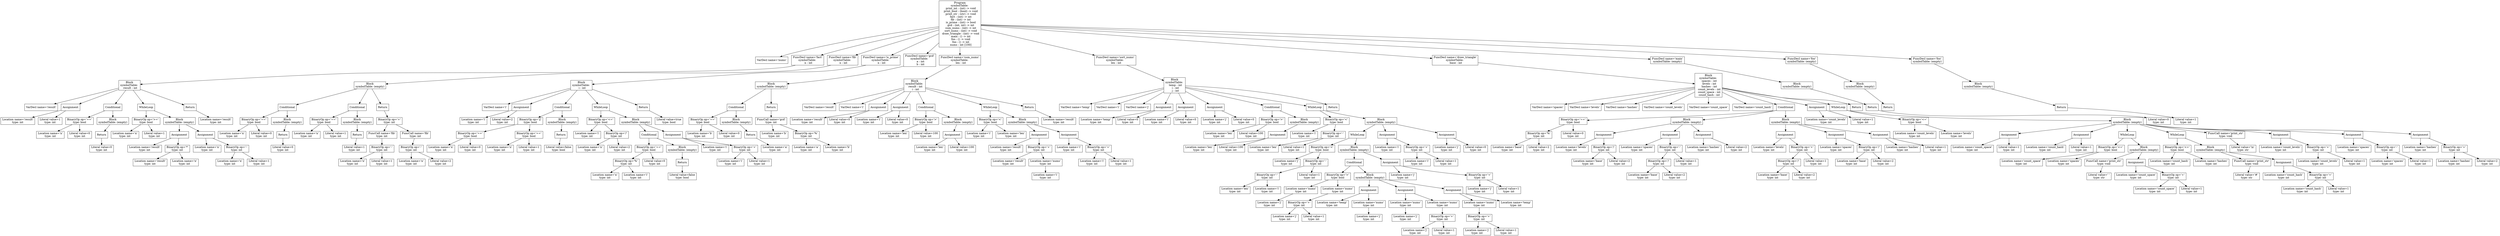 digraph AST {
1 [shape=box, label="VarDecl name='nums'"];
4 [shape=box, label="VarDecl name='result'"];
6 [shape=box, label="Location name='result'\ntype: int"];
7 [shape=box, label="Literal value=1\ntype: int"];
5 [shape=box, label="Assignment"];
5 -> 6;
5 -> 7;
10 [shape=box, label="Location name='n'\ntype: int"];
11 [shape=box, label="Literal value=0\ntype: int"];
9 [shape=box, label="BinaryOp op='=='\ntype: bool"];
9 -> 10;
9 -> 11;
14 [shape=box, label="Literal value=0\ntype: int"];
13 [shape=box, label="Return"];
13 -> 14;
12 [shape=box, label="Block\nsymbolTable: (empty)"];
12 -> 13;
8 [shape=box, label="Conditional"];
8 -> 9;
8 -> 12;
17 [shape=box, label="Location name='n'\ntype: int"];
18 [shape=box, label="Literal value=1\ntype: int"];
16 [shape=box, label="BinaryOp op='>='\ntype: bool"];
16 -> 17;
16 -> 18;
21 [shape=box, label="Location name='result'\ntype: int"];
23 [shape=box, label="Location name='result'\ntype: int"];
24 [shape=box, label="Location name='n'\ntype: int"];
22 [shape=box, label="BinaryOp op='*'\ntype: int"];
22 -> 23;
22 -> 24;
20 [shape=box, label="Assignment"];
20 -> 21;
20 -> 22;
26 [shape=box, label="Location name='n'\ntype: int"];
28 [shape=box, label="Location name='n'\ntype: int"];
29 [shape=box, label="Literal value=1\ntype: int"];
27 [shape=box, label="BinaryOp op='-'\ntype: int"];
27 -> 28;
27 -> 29;
25 [shape=box, label="Assignment"];
25 -> 26;
25 -> 27;
19 [shape=box, label="Block\nsymbolTable: (empty)"];
19 -> 20;
19 -> 25;
15 [shape=box, label="WhileLoop"];
15 -> 16;
15 -> 19;
31 [shape=box, label="Location name='result'\ntype: int"];
30 [shape=box, label="Return"];
30 -> 31;
3 [shape=box, label="Block\nsymbolTable: \n  result : int"];
3 -> 4;
3 -> 5;
3 -> 8;
3 -> 15;
3 -> 30;
2 [shape=box, label="FuncDecl name='fact'\nsymbolTable: \n  n : int"];
2 -> 3;
36 [shape=box, label="Location name='n'\ntype: int"];
37 [shape=box, label="Literal value=0\ntype: int"];
35 [shape=box, label="BinaryOp op='=='\ntype: bool"];
35 -> 36;
35 -> 37;
40 [shape=box, label="Literal value=0\ntype: int"];
39 [shape=box, label="Return"];
39 -> 40;
38 [shape=box, label="Block\nsymbolTable: (empty)"];
38 -> 39;
34 [shape=box, label="Conditional"];
34 -> 35;
34 -> 38;
43 [shape=box, label="Location name='n'\ntype: int"];
44 [shape=box, label="Literal value=1\ntype: int"];
42 [shape=box, label="BinaryOp op='=='\ntype: bool"];
42 -> 43;
42 -> 44;
47 [shape=box, label="Literal value=1\ntype: int"];
46 [shape=box, label="Return"];
46 -> 47;
45 [shape=box, label="Block\nsymbolTable: (empty)"];
45 -> 46;
41 [shape=box, label="Conditional"];
41 -> 42;
41 -> 45;
52 [shape=box, label="Location name='n'\ntype: int"];
53 [shape=box, label="Literal value=1\ntype: int"];
51 [shape=box, label="BinaryOp op='-'\ntype: int"];
51 -> 52;
51 -> 53;
50 [shape=box, label="FuncCall name='fib'\ntype: int"];
50 -> 51;
56 [shape=box, label="Location name='n'\ntype: int"];
57 [shape=box, label="Literal value=2\ntype: int"];
55 [shape=box, label="BinaryOp op='-'\ntype: int"];
55 -> 56;
55 -> 57;
54 [shape=box, label="FuncCall name='fib'\ntype: int"];
54 -> 55;
49 [shape=box, label="BinaryOp op='+'\ntype: int"];
49 -> 50;
49 -> 54;
48 [shape=box, label="Return"];
48 -> 49;
33 [shape=box, label="Block\nsymbolTable: (empty)"];
33 -> 34;
33 -> 41;
33 -> 48;
32 [shape=box, label="FuncDecl name='fib'\nsymbolTable: \n  n : int"];
32 -> 33;
60 [shape=box, label="VarDecl name='i'"];
62 [shape=box, label="Location name='i'\ntype: int"];
63 [shape=box, label="Literal value=2\ntype: int"];
61 [shape=box, label="Assignment"];
61 -> 62;
61 -> 63;
67 [shape=box, label="Location name='n'\ntype: int"];
68 [shape=box, label="Literal value=0\ntype: int"];
66 [shape=box, label="BinaryOp op='=='\ntype: bool"];
66 -> 67;
66 -> 68;
70 [shape=box, label="Location name='n'\ntype: int"];
71 [shape=box, label="Literal value=1\ntype: int"];
69 [shape=box, label="BinaryOp op='=='\ntype: bool"];
69 -> 70;
69 -> 71;
65 [shape=box, label="BinaryOp op='||'\ntype: bool"];
65 -> 66;
65 -> 69;
74 [shape=box, label="Literal value=false\ntype: bool"];
73 [shape=box, label="Return"];
73 -> 74;
72 [shape=box, label="Block\nsymbolTable: (empty)"];
72 -> 73;
64 [shape=box, label="Conditional"];
64 -> 65;
64 -> 72;
77 [shape=box, label="Location name='i'\ntype: int"];
79 [shape=box, label="Location name='n'\ntype: int"];
80 [shape=box, label="Literal value=2\ntype: int"];
78 [shape=box, label="BinaryOp op='/'\ntype: int"];
78 -> 79;
78 -> 80;
76 [shape=box, label="BinaryOp op='<='\ntype: bool"];
76 -> 77;
76 -> 78;
85 [shape=box, label="Location name='n'\ntype: int"];
86 [shape=box, label="Location name='i'\ntype: int"];
84 [shape=box, label="BinaryOp op='%'\ntype: int"];
84 -> 85;
84 -> 86;
87 [shape=box, label="Literal value=0\ntype: int"];
83 [shape=box, label="BinaryOp op='=='\ntype: bool"];
83 -> 84;
83 -> 87;
90 [shape=box, label="Literal value=false\ntype: bool"];
89 [shape=box, label="Return"];
89 -> 90;
88 [shape=box, label="Block\nsymbolTable: (empty)"];
88 -> 89;
82 [shape=box, label="Conditional"];
82 -> 83;
82 -> 88;
92 [shape=box, label="Location name='i'\ntype: int"];
94 [shape=box, label="Location name='i'\ntype: int"];
95 [shape=box, label="Literal value=1\ntype: int"];
93 [shape=box, label="BinaryOp op='+'\ntype: int"];
93 -> 94;
93 -> 95;
91 [shape=box, label="Assignment"];
91 -> 92;
91 -> 93;
81 [shape=box, label="Block\nsymbolTable: (empty)"];
81 -> 82;
81 -> 91;
75 [shape=box, label="WhileLoop"];
75 -> 76;
75 -> 81;
97 [shape=box, label="Literal value=true\ntype: bool"];
96 [shape=box, label="Return"];
96 -> 97;
59 [shape=box, label="Block\nsymbolTable: \n  i : int"];
59 -> 60;
59 -> 61;
59 -> 64;
59 -> 75;
59 -> 96;
58 [shape=box, label="FuncDecl name='is_prime'\nsymbolTable: \n  n : int"];
58 -> 59;
102 [shape=box, label="Location name='b'\ntype: int"];
103 [shape=box, label="Literal value=0\ntype: int"];
101 [shape=box, label="BinaryOp op='=='\ntype: bool"];
101 -> 102;
101 -> 103;
106 [shape=box, label="Location name='a'\ntype: int"];
105 [shape=box, label="Return"];
105 -> 106;
104 [shape=box, label="Block\nsymbolTable: (empty)"];
104 -> 105;
100 [shape=box, label="Conditional"];
100 -> 101;
100 -> 104;
109 [shape=box, label="Location name='b'\ntype: int"];
111 [shape=box, label="Location name='a'\ntype: int"];
112 [shape=box, label="Location name='b'\ntype: int"];
110 [shape=box, label="BinaryOp op='%'\ntype: int"];
110 -> 111;
110 -> 112;
108 [shape=box, label="FuncCall name='gcd'\ntype: int"];
108 -> 109;
108 -> 110;
107 [shape=box, label="Return"];
107 -> 108;
99 [shape=box, label="Block\nsymbolTable: (empty)"];
99 -> 100;
99 -> 107;
98 [shape=box, label="FuncDecl name='gcd'\nsymbolTable: \n  a : int\n  b : int"];
98 -> 99;
115 [shape=box, label="VarDecl name='result'"];
116 [shape=box, label="VarDecl name='i'"];
118 [shape=box, label="Location name='result'\ntype: int"];
119 [shape=box, label="Literal value=0\ntype: int"];
117 [shape=box, label="Assignment"];
117 -> 118;
117 -> 119;
121 [shape=box, label="Location name='i'\ntype: int"];
122 [shape=box, label="Literal value=0\ntype: int"];
120 [shape=box, label="Assignment"];
120 -> 121;
120 -> 122;
125 [shape=box, label="Location name='len'\ntype: int"];
126 [shape=box, label="Literal value=100\ntype: int"];
124 [shape=box, label="BinaryOp op='>'\ntype: bool"];
124 -> 125;
124 -> 126;
129 [shape=box, label="Location name='len'\ntype: int"];
130 [shape=box, label="Literal value=100\ntype: int"];
128 [shape=box, label="Assignment"];
128 -> 129;
128 -> 130;
127 [shape=box, label="Block\nsymbolTable: (empty)"];
127 -> 128;
123 [shape=box, label="Conditional"];
123 -> 124;
123 -> 127;
133 [shape=box, label="Location name='i'\ntype: int"];
134 [shape=box, label="Location name='len'\ntype: int"];
132 [shape=box, label="BinaryOp op='<'\ntype: bool"];
132 -> 133;
132 -> 134;
137 [shape=box, label="Location name='result'\ntype: int"];
139 [shape=box, label="Location name='result'\ntype: int"];
141 [shape=box, label="Location name='i'\ntype: int"];
140 [shape=box, label="Location name='nums'\ntype: int"];
140 -> 141;
138 [shape=box, label="BinaryOp op='+'\ntype: int"];
138 -> 139;
138 -> 140;
136 [shape=box, label="Assignment"];
136 -> 137;
136 -> 138;
143 [shape=box, label="Location name='i'\ntype: int"];
145 [shape=box, label="Location name='i'\ntype: int"];
146 [shape=box, label="Literal value=1\ntype: int"];
144 [shape=box, label="BinaryOp op='+'\ntype: int"];
144 -> 145;
144 -> 146;
142 [shape=box, label="Assignment"];
142 -> 143;
142 -> 144;
135 [shape=box, label="Block\nsymbolTable: (empty)"];
135 -> 136;
135 -> 142;
131 [shape=box, label="WhileLoop"];
131 -> 132;
131 -> 135;
148 [shape=box, label="Location name='result'\ntype: int"];
147 [shape=box, label="Return"];
147 -> 148;
114 [shape=box, label="Block\nsymbolTable: \n  result : int\n  i : int"];
114 -> 115;
114 -> 116;
114 -> 117;
114 -> 120;
114 -> 123;
114 -> 131;
114 -> 147;
113 [shape=box, label="FuncDecl name='sum_nums'\nsymbolTable: \n  len : int"];
113 -> 114;
151 [shape=box, label="VarDecl name='temp'"];
152 [shape=box, label="VarDecl name='i'"];
153 [shape=box, label="VarDecl name='j'"];
155 [shape=box, label="Location name='temp'\ntype: int"];
156 [shape=box, label="Literal value=0\ntype: int"];
154 [shape=box, label="Assignment"];
154 -> 155;
154 -> 156;
158 [shape=box, label="Location name='i'\ntype: int"];
159 [shape=box, label="Literal value=0\ntype: int"];
157 [shape=box, label="Assignment"];
157 -> 158;
157 -> 159;
161 [shape=box, label="Location name='j'\ntype: int"];
162 [shape=box, label="Literal value=0\ntype: int"];
160 [shape=box, label="Assignment"];
160 -> 161;
160 -> 162;
165 [shape=box, label="Location name='len'\ntype: int"];
166 [shape=box, label="Literal value=100\ntype: int"];
164 [shape=box, label="BinaryOp op='>'\ntype: bool"];
164 -> 165;
164 -> 166;
169 [shape=box, label="Location name='len'\ntype: int"];
170 [shape=box, label="Literal value=100\ntype: int"];
168 [shape=box, label="Assignment"];
168 -> 169;
168 -> 170;
167 [shape=box, label="Block\nsymbolTable: (empty)"];
167 -> 168;
163 [shape=box, label="Conditional"];
163 -> 164;
163 -> 167;
173 [shape=box, label="Location name='i'\ntype: int"];
175 [shape=box, label="Location name='len'\ntype: int"];
176 [shape=box, label="Literal value=1\ntype: int"];
174 [shape=box, label="BinaryOp op='-'\ntype: int"];
174 -> 175;
174 -> 176;
172 [shape=box, label="BinaryOp op='<'\ntype: bool"];
172 -> 173;
172 -> 174;
180 [shape=box, label="Location name='j'\ntype: int"];
183 [shape=box, label="Location name='len'\ntype: int"];
184 [shape=box, label="Location name='i'\ntype: int"];
182 [shape=box, label="BinaryOp op='-'\ntype: int"];
182 -> 183;
182 -> 184;
185 [shape=box, label="Literal value=1\ntype: int"];
181 [shape=box, label="BinaryOp op='-'\ntype: int"];
181 -> 182;
181 -> 185;
179 [shape=box, label="BinaryOp op='<'\ntype: bool"];
179 -> 180;
179 -> 181;
190 [shape=box, label="Location name='j'\ntype: int"];
189 [shape=box, label="Location name='nums'\ntype: int"];
189 -> 190;
193 [shape=box, label="Location name='j'\ntype: int"];
194 [shape=box, label="Literal value=1\ntype: int"];
192 [shape=box, label="BinaryOp op='+'\ntype: int"];
192 -> 193;
192 -> 194;
191 [shape=box, label="Location name='nums'\ntype: int"];
191 -> 192;
188 [shape=box, label="BinaryOp op='>'\ntype: bool"];
188 -> 189;
188 -> 191;
197 [shape=box, label="Location name='temp'\ntype: int"];
199 [shape=box, label="Location name='j'\ntype: int"];
198 [shape=box, label="Location name='nums'\ntype: int"];
198 -> 199;
196 [shape=box, label="Assignment"];
196 -> 197;
196 -> 198;
202 [shape=box, label="Location name='j'\ntype: int"];
201 [shape=box, label="Location name='nums'\ntype: int"];
201 -> 202;
205 [shape=box, label="Location name='j'\ntype: int"];
206 [shape=box, label="Literal value=1\ntype: int"];
204 [shape=box, label="BinaryOp op='+'\ntype: int"];
204 -> 205;
204 -> 206;
203 [shape=box, label="Location name='nums'\ntype: int"];
203 -> 204;
200 [shape=box, label="Assignment"];
200 -> 201;
200 -> 203;
210 [shape=box, label="Location name='j'\ntype: int"];
211 [shape=box, label="Literal value=1\ntype: int"];
209 [shape=box, label="BinaryOp op='+'\ntype: int"];
209 -> 210;
209 -> 211;
208 [shape=box, label="Location name='nums'\ntype: int"];
208 -> 209;
212 [shape=box, label="Location name='temp'\ntype: int"];
207 [shape=box, label="Assignment"];
207 -> 208;
207 -> 212;
195 [shape=box, label="Block\nsymbolTable: (empty)"];
195 -> 196;
195 -> 200;
195 -> 207;
187 [shape=box, label="Conditional"];
187 -> 188;
187 -> 195;
214 [shape=box, label="Location name='j'\ntype: int"];
216 [shape=box, label="Location name='j'\ntype: int"];
217 [shape=box, label="Literal value=1\ntype: int"];
215 [shape=box, label="BinaryOp op='+'\ntype: int"];
215 -> 216;
215 -> 217;
213 [shape=box, label="Assignment"];
213 -> 214;
213 -> 215;
186 [shape=box, label="Block\nsymbolTable: (empty)"];
186 -> 187;
186 -> 213;
178 [shape=box, label="WhileLoop"];
178 -> 179;
178 -> 186;
219 [shape=box, label="Location name='i'\ntype: int"];
221 [shape=box, label="Location name='i'\ntype: int"];
222 [shape=box, label="Literal value=1\ntype: int"];
220 [shape=box, label="BinaryOp op='+'\ntype: int"];
220 -> 221;
220 -> 222;
218 [shape=box, label="Assignment"];
218 -> 219;
218 -> 220;
224 [shape=box, label="Location name='j'\ntype: int"];
225 [shape=box, label="Literal value=0\ntype: int"];
223 [shape=box, label="Assignment"];
223 -> 224;
223 -> 225;
177 [shape=box, label="Block\nsymbolTable: (empty)"];
177 -> 178;
177 -> 218;
177 -> 223;
171 [shape=box, label="WhileLoop"];
171 -> 172;
171 -> 177;
226 [shape=box, label="Return"];
150 [shape=box, label="Block\nsymbolTable: \n  temp : int\n  i : int\n  j : int"];
150 -> 151;
150 -> 152;
150 -> 153;
150 -> 154;
150 -> 157;
150 -> 160;
150 -> 163;
150 -> 171;
150 -> 226;
149 [shape=box, label="FuncDecl name='sort_nums'\nsymbolTable: \n  len : int"];
149 -> 150;
229 [shape=box, label="VarDecl name='spaces'"];
230 [shape=box, label="VarDecl name='levels'"];
231 [shape=box, label="VarDecl name='hashes'"];
232 [shape=box, label="VarDecl name='count_levels'"];
233 [shape=box, label="VarDecl name='count_space'"];
234 [shape=box, label="VarDecl name='count_hash'"];
238 [shape=box, label="Location name='base'\ntype: int"];
239 [shape=box, label="Literal value=2\ntype: int"];
237 [shape=box, label="BinaryOp op='%'\ntype: int"];
237 -> 238;
237 -> 239;
240 [shape=box, label="Literal value=0\ntype: int"];
236 [shape=box, label="BinaryOp op='=='\ntype: bool"];
236 -> 237;
236 -> 240;
243 [shape=box, label="Location name='levels'\ntype: int"];
245 [shape=box, label="Location name='base'\ntype: int"];
246 [shape=box, label="Literal value=2\ntype: int"];
244 [shape=box, label="BinaryOp op='/'\ntype: int"];
244 -> 245;
244 -> 246;
242 [shape=box, label="Assignment"];
242 -> 243;
242 -> 244;
248 [shape=box, label="Location name='spaces'\ntype: int"];
251 [shape=box, label="Location name='base'\ntype: int"];
252 [shape=box, label="Literal value=2\ntype: int"];
250 [shape=box, label="BinaryOp op='/'\ntype: int"];
250 -> 251;
250 -> 252;
253 [shape=box, label="Literal value=1\ntype: int"];
249 [shape=box, label="BinaryOp op='-'\ntype: int"];
249 -> 250;
249 -> 253;
247 [shape=box, label="Assignment"];
247 -> 248;
247 -> 249;
255 [shape=box, label="Location name='hashes'\ntype: int"];
256 [shape=box, label="Literal value=2\ntype: int"];
254 [shape=box, label="Assignment"];
254 -> 255;
254 -> 256;
241 [shape=box, label="Block\nsymbolTable: (empty)"];
241 -> 242;
241 -> 247;
241 -> 254;
259 [shape=box, label="Location name='levels'\ntype: int"];
262 [shape=box, label="Location name='base'\ntype: int"];
263 [shape=box, label="Literal value=2\ntype: int"];
261 [shape=box, label="BinaryOp op='/'\ntype: int"];
261 -> 262;
261 -> 263;
264 [shape=box, label="Literal value=1\ntype: int"];
260 [shape=box, label="BinaryOp op='+'\ntype: int"];
260 -> 261;
260 -> 264;
258 [shape=box, label="Assignment"];
258 -> 259;
258 -> 260;
266 [shape=box, label="Location name='spaces'\ntype: int"];
268 [shape=box, label="Location name='base'\ntype: int"];
269 [shape=box, label="Literal value=2\ntype: int"];
267 [shape=box, label="BinaryOp op='/'\ntype: int"];
267 -> 268;
267 -> 269;
265 [shape=box, label="Assignment"];
265 -> 266;
265 -> 267;
271 [shape=box, label="Location name='hashes'\ntype: int"];
272 [shape=box, label="Literal value=1\ntype: int"];
270 [shape=box, label="Assignment"];
270 -> 271;
270 -> 272;
257 [shape=box, label="Block\nsymbolTable: (empty)"];
257 -> 258;
257 -> 265;
257 -> 270;
235 [shape=box, label="Conditional"];
235 -> 236;
235 -> 241;
235 -> 257;
274 [shape=box, label="Location name='count_levels'\ntype: int"];
275 [shape=box, label="Literal value=1\ntype: int"];
273 [shape=box, label="Assignment"];
273 -> 274;
273 -> 275;
278 [shape=box, label="Location name='count_levels'\ntype: int"];
279 [shape=box, label="Location name='levels'\ntype: int"];
277 [shape=box, label="BinaryOp op='<='\ntype: bool"];
277 -> 278;
277 -> 279;
282 [shape=box, label="Location name='count_space'\ntype: int"];
283 [shape=box, label="Literal value=1\ntype: int"];
281 [shape=box, label="Assignment"];
281 -> 282;
281 -> 283;
285 [shape=box, label="Location name='count_hash'\ntype: int"];
286 [shape=box, label="Literal value=1\ntype: int"];
284 [shape=box, label="Assignment"];
284 -> 285;
284 -> 286;
289 [shape=box, label="Location name='count_space'\ntype: int"];
290 [shape=box, label="Location name='spaces'\ntype: int"];
288 [shape=box, label="BinaryOp op='<='\ntype: bool"];
288 -> 289;
288 -> 290;
293 [shape=box, label="Literal value=' '\ntype: str"];
292 [shape=box, label="FuncCall name='print_str'\ntype: void"];
292 -> 293;
295 [shape=box, label="Location name='count_space'\ntype: int"];
297 [shape=box, label="Location name='count_space'\ntype: int"];
298 [shape=box, label="Literal value=1\ntype: int"];
296 [shape=box, label="BinaryOp op='+'\ntype: int"];
296 -> 297;
296 -> 298;
294 [shape=box, label="Assignment"];
294 -> 295;
294 -> 296;
291 [shape=box, label="Block\nsymbolTable: (empty)"];
291 -> 292;
291 -> 294;
287 [shape=box, label="WhileLoop"];
287 -> 288;
287 -> 291;
301 [shape=box, label="Location name='count_hash'\ntype: int"];
302 [shape=box, label="Location name='hashes'\ntype: int"];
300 [shape=box, label="BinaryOp op='<='\ntype: bool"];
300 -> 301;
300 -> 302;
305 [shape=box, label="Literal value='#'\ntype: str"];
304 [shape=box, label="FuncCall name='print_str'\ntype: void"];
304 -> 305;
307 [shape=box, label="Location name='count_hash'\ntype: int"];
309 [shape=box, label="Location name='count_hash'\ntype: int"];
310 [shape=box, label="Literal value=1\ntype: int"];
308 [shape=box, label="BinaryOp op='+'\ntype: int"];
308 -> 309;
308 -> 310;
306 [shape=box, label="Assignment"];
306 -> 307;
306 -> 308;
303 [shape=box, label="Block\nsymbolTable: (empty)"];
303 -> 304;
303 -> 306;
299 [shape=box, label="WhileLoop"];
299 -> 300;
299 -> 303;
312 [shape=box, label="Literal value='\\n'\ntype: str"];
311 [shape=box, label="FuncCall name='print_str'\ntype: void"];
311 -> 312;
314 [shape=box, label="Location name='count_levels'\ntype: int"];
316 [shape=box, label="Location name='count_levels'\ntype: int"];
317 [shape=box, label="Literal value=1\ntype: int"];
315 [shape=box, label="BinaryOp op='+'\ntype: int"];
315 -> 316;
315 -> 317;
313 [shape=box, label="Assignment"];
313 -> 314;
313 -> 315;
319 [shape=box, label="Location name='spaces'\ntype: int"];
321 [shape=box, label="Location name='spaces'\ntype: int"];
322 [shape=box, label="Literal value=1\ntype: int"];
320 [shape=box, label="BinaryOp op='-'\ntype: int"];
320 -> 321;
320 -> 322;
318 [shape=box, label="Assignment"];
318 -> 319;
318 -> 320;
324 [shape=box, label="Location name='hashes'\ntype: int"];
326 [shape=box, label="Location name='hashes'\ntype: int"];
327 [shape=box, label="Literal value=2\ntype: int"];
325 [shape=box, label="BinaryOp op='+'\ntype: int"];
325 -> 326;
325 -> 327;
323 [shape=box, label="Assignment"];
323 -> 324;
323 -> 325;
280 [shape=box, label="Block\nsymbolTable: (empty)"];
280 -> 281;
280 -> 284;
280 -> 287;
280 -> 299;
280 -> 311;
280 -> 313;
280 -> 318;
280 -> 323;
276 [shape=box, label="WhileLoop"];
276 -> 277;
276 -> 280;
328 [shape=box, label="Return"];
228 [shape=box, label="Block\nsymbolTable: \n  spaces : int\n  levels : int\n  hashes : int\n  count_levels : int\n  count_space : int\n  count_hash : int"];
228 -> 229;
228 -> 230;
228 -> 231;
228 -> 232;
228 -> 233;
228 -> 234;
228 -> 235;
228 -> 273;
228 -> 276;
228 -> 328;
227 [shape=box, label="FuncDecl name='draw_triangle'\nsymbolTable: \n  base : int"];
227 -> 228;
332 [shape=box, label="Literal value=0\ntype: int"];
331 [shape=box, label="Return"];
331 -> 332;
330 [shape=box, label="Block\nsymbolTable: (empty)"];
330 -> 331;
329 [shape=box, label="FuncDecl name='main'\nsymbolTable: (empty)"];
329 -> 330;
335 [shape=box, label="Return"];
334 [shape=box, label="Block\nsymbolTable: (empty)"];
334 -> 335;
333 [shape=box, label="FuncDecl name='foo'\nsymbolTable: (empty)"];
333 -> 334;
339 [shape=box, label="Literal value=1\ntype: int"];
338 [shape=box, label="Return"];
338 -> 339;
337 [shape=box, label="Block\nsymbolTable: (empty)"];
337 -> 338;
336 [shape=box, label="FuncDecl name='foo'\nsymbolTable: (empty)"];
336 -> 337;
0 [shape=box, label="Program\nsymbolTable: \n  print_int : (int) -> void\n  print_bool : (bool) -> void\n  print_str : (str) -> void\n  fact : (int) -> int\n  fib : (int) -> int\n  is_prime : (int) -> bool\n  gcd : (int, int) -> int\n  sum_nums : (int) -> int\n  sort_nums : (int) -> void\n  draw_triangle : (int) -> void\n  main : () -> int\n  foo : () -> void\n  foo : () -> int\n  nums : int [100]"];
0 -> 1;
0 -> 2;
0 -> 32;
0 -> 58;
0 -> 98;
0 -> 113;
0 -> 149;
0 -> 227;
0 -> 329;
0 -> 333;
0 -> 336;
}
